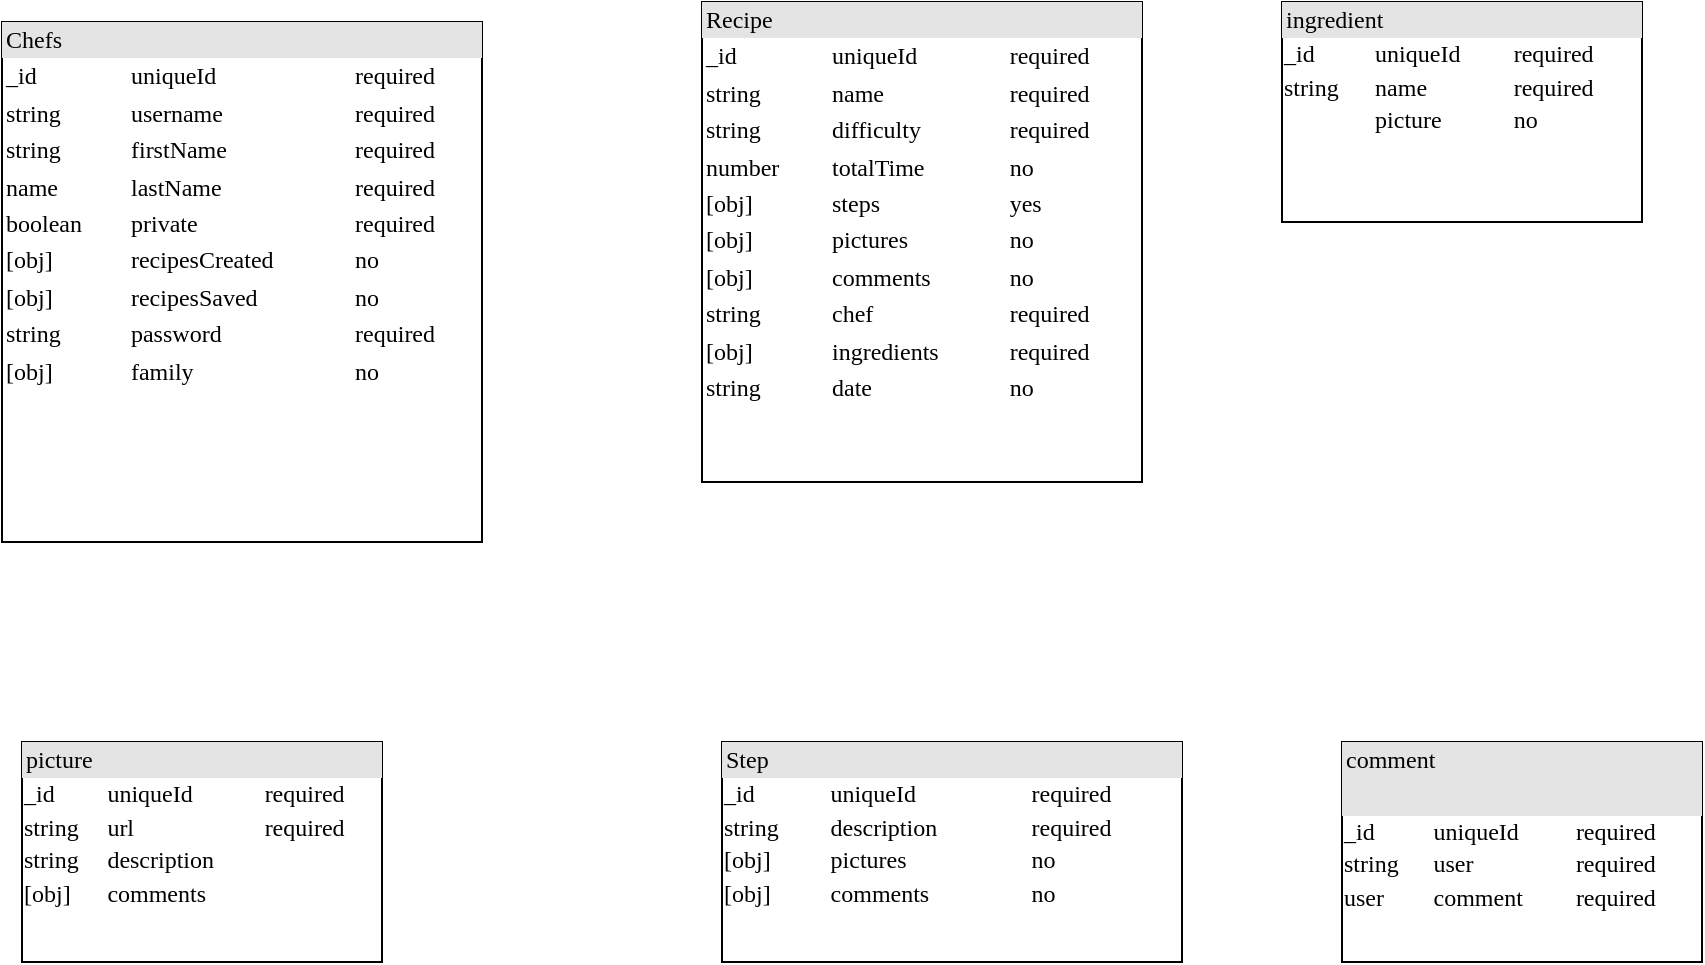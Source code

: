 <mxfile version="17.2.1" type="github">
  <diagram name="Page-1" id="2ca16b54-16f6-2749-3443-fa8db7711227">
    <mxGraphModel dx="877" dy="688" grid="1" gridSize="10" guides="1" tooltips="1" connect="1" arrows="1" fold="1" page="0" pageScale="1" pageWidth="1100" pageHeight="850" background="none" math="0" shadow="0">
      <root>
        <mxCell id="0" />
        <mxCell id="1" parent="0" />
        <mxCell id="2ed32ef02a7f4228-4" value="&lt;div style=&quot;box-sizing: border-box ; width: 100% ; background: #e4e4e4 ; padding: 2px&quot;&gt;Chefs&lt;/div&gt;&lt;table style=&quot;width: 100% ; font-size: 1em&quot; cellpadding=&quot;2&quot; cellspacing=&quot;0&quot;&gt;&lt;tbody&gt;&lt;tr&gt;&lt;td&gt;_id&lt;/td&gt;&lt;td&gt;uniqueId&lt;/td&gt;&lt;td&gt;required&lt;/td&gt;&lt;/tr&gt;&lt;tr&gt;&lt;td&gt;string&lt;/td&gt;&lt;td&gt;username&lt;/td&gt;&lt;td&gt;required&lt;br&gt;&lt;/td&gt;&lt;/tr&gt;&lt;tr&gt;&lt;td&gt;string&lt;/td&gt;&lt;td&gt;firstName&lt;/td&gt;&lt;td&gt;required&lt;br&gt;&lt;/td&gt;&lt;/tr&gt;&lt;tr&gt;&lt;td&gt;name&lt;/td&gt;&lt;td&gt;lastName&lt;br&gt;&lt;/td&gt;&lt;td&gt;required&lt;br&gt;&lt;/td&gt;&lt;/tr&gt;&lt;tr&gt;&lt;td&gt;boolean&lt;/td&gt;&lt;td&gt;private&lt;/td&gt;&lt;td&gt;required&lt;br&gt;&lt;/td&gt;&lt;/tr&gt;&lt;tr&gt;&lt;td&gt;[obj]&lt;br&gt;&lt;/td&gt;&lt;td&gt;recipesCreated&lt;/td&gt;&lt;td&gt;no&lt;/td&gt;&lt;/tr&gt;&lt;tr&gt;&lt;td&gt;[obj]&lt;br&gt;&lt;/td&gt;&lt;td&gt;recipesSaved&lt;/td&gt;&lt;td&gt;no&lt;/td&gt;&lt;/tr&gt;&lt;tr&gt;&lt;td&gt;string&lt;/td&gt;&lt;td&gt;password&lt;/td&gt;&lt;td&gt;required&lt;br&gt;&lt;/td&gt;&lt;/tr&gt;&lt;tr&gt;&lt;td&gt;[obj]&lt;br&gt;&lt;/td&gt;&lt;td&gt;family&lt;/td&gt;&lt;td&gt;no&lt;/td&gt;&lt;/tr&gt;&lt;/tbody&gt;&lt;/table&gt;" style="verticalAlign=top;align=left;overflow=fill;html=1;rounded=0;shadow=0;comic=0;labelBackgroundColor=none;strokeWidth=1;fontFamily=Verdana;fontSize=12" parent="1" vertex="1">
          <mxGeometry x="90" y="70" width="240" height="260" as="geometry" />
        </mxCell>
        <mxCell id="nD4opCiTAH2ZllQkiQKj-14" value="&lt;div style=&quot;box-sizing: border-box ; width: 100% ; background: #e4e4e4 ; padding: 2px&quot;&gt;Recipe&lt;br&gt;&lt;/div&gt;&lt;table style=&quot;width: 100% ; font-size: 1em&quot; cellpadding=&quot;2&quot; cellspacing=&quot;0&quot;&gt;&lt;tbody&gt;&lt;tr&gt;&lt;td&gt;_id&lt;/td&gt;&lt;td&gt;uniqueId&lt;/td&gt;&lt;td&gt;required&lt;/td&gt;&lt;/tr&gt;&lt;tr&gt;&lt;td&gt;string&lt;/td&gt;&lt;td&gt;name&lt;/td&gt;&lt;td&gt;required&lt;br&gt;&lt;/td&gt;&lt;/tr&gt;&lt;tr&gt;&lt;td&gt;string&lt;br&gt;&lt;/td&gt;&lt;td&gt;difficulty&lt;/td&gt;&lt;td&gt;required&lt;br&gt;&lt;/td&gt;&lt;/tr&gt;&lt;tr&gt;&lt;td&gt;number&lt;/td&gt;&lt;td&gt;totalTime&lt;/td&gt;&lt;td&gt;no&lt;/td&gt;&lt;/tr&gt;&lt;tr&gt;&lt;td&gt;[obj]&lt;br&gt;&lt;/td&gt;&lt;td&gt;steps&lt;/td&gt;&lt;td&gt;yes&lt;/td&gt;&lt;/tr&gt;&lt;tr&gt;&lt;td&gt;[obj]&lt;br&gt;&lt;/td&gt;&lt;td&gt;pictures&lt;/td&gt;&lt;td&gt;no&lt;/td&gt;&lt;/tr&gt;&lt;tr&gt;&lt;td&gt;[obj]&lt;br&gt;&lt;/td&gt;&lt;td&gt;comments&lt;/td&gt;&lt;td&gt;no&lt;/td&gt;&lt;/tr&gt;&lt;tr&gt;&lt;td&gt;string&lt;/td&gt;&lt;td&gt;chef&lt;/td&gt;&lt;td&gt;required&lt;/td&gt;&lt;/tr&gt;&lt;tr&gt;&lt;td&gt;[obj]&lt;/td&gt;&lt;td&gt;ingredients&lt;/td&gt;&lt;td&gt;required&lt;/td&gt;&lt;/tr&gt;&lt;tr&gt;&lt;td&gt;string&lt;/td&gt;&lt;td&gt;date&lt;/td&gt;&lt;td&gt;no&lt;/td&gt;&lt;/tr&gt;&lt;/tbody&gt;&lt;/table&gt;" style="verticalAlign=top;align=left;overflow=fill;html=1;rounded=0;shadow=0;comic=0;labelBackgroundColor=none;strokeWidth=1;fontFamily=Verdana;fontSize=12" vertex="1" parent="1">
          <mxGeometry x="440" y="60" width="220" height="240" as="geometry" />
        </mxCell>
        <mxCell id="nD4opCiTAH2ZllQkiQKj-18" value="&lt;div style=&quot;box-sizing: border-box ; width: 100% ; background: #e4e4e4 ; padding: 2px&quot;&gt;picture&lt;br&gt;&lt;/div&gt;&lt;table style=&quot;width: 100% ; font-size: 1em&quot; cellpadding=&quot;1&quot; cellspacing=&quot;0&quot;&gt;&lt;tbody&gt;&lt;tr&gt;&lt;td&gt;_id&lt;/td&gt;&lt;td&gt;uniqueId&lt;/td&gt;&lt;td&gt;required&lt;/td&gt;&lt;/tr&gt;&lt;tr&gt;&lt;td&gt;string&lt;/td&gt;&lt;td&gt;url&lt;/td&gt;&lt;td&gt;required&lt;/td&gt;&lt;/tr&gt;&lt;tr&gt;&lt;td&gt;string&lt;/td&gt;&lt;td&gt;description&lt;/td&gt;&lt;td&gt;&lt;br&gt;&lt;/td&gt;&lt;/tr&gt;&lt;tr&gt;&lt;td&gt;[obj]&lt;/td&gt;&lt;td&gt;comments&lt;/td&gt;&lt;td&gt;&lt;br&gt;&lt;/td&gt;&lt;/tr&gt;&lt;/tbody&gt;&lt;/table&gt;" style="verticalAlign=top;align=left;overflow=fill;html=1;rounded=0;shadow=0;comic=0;labelBackgroundColor=none;strokeWidth=1;fontFamily=Verdana;fontSize=12" vertex="1" parent="1">
          <mxGeometry x="100" y="430" width="180" height="110" as="geometry" />
        </mxCell>
        <mxCell id="nD4opCiTAH2ZllQkiQKj-19" value="&lt;div style=&quot;box-sizing: border-box ; width: 100% ; background: #e4e4e4 ; padding: 2px&quot;&gt;comment&lt;br&gt;&lt;/div&gt;&lt;div style=&quot;box-sizing: border-box ; width: 100% ; background: #e4e4e4 ; padding: 2px&quot;&gt;&lt;br&gt;&lt;/div&gt;&lt;table style=&quot;width: 100% ; font-size: 1em&quot; cellpadding=&quot;1&quot; cellspacing=&quot;0&quot;&gt;&lt;tbody&gt;&lt;tr&gt;&lt;td&gt;_id&lt;/td&gt;&lt;td&gt;uniqueId&lt;/td&gt;&lt;td&gt;required&lt;/td&gt;&lt;/tr&gt;&lt;tr&gt;&lt;td&gt;string&lt;/td&gt;&lt;td&gt;user&lt;/td&gt;&lt;td&gt;required&lt;/td&gt;&lt;/tr&gt;&lt;tr&gt;&lt;td&gt;user&lt;/td&gt;&lt;td&gt;comment&lt;/td&gt;&lt;td&gt;required&lt;/td&gt;&lt;/tr&gt;&lt;tr&gt;&lt;td&gt;&lt;br&gt;&lt;/td&gt;&lt;td&gt;&lt;br&gt;&lt;/td&gt;&lt;td&gt;&lt;br&gt;&lt;/td&gt;&lt;/tr&gt;&lt;/tbody&gt;&lt;/table&gt;" style="verticalAlign=top;align=left;overflow=fill;html=1;rounded=0;shadow=0;comic=0;labelBackgroundColor=none;strokeWidth=1;fontFamily=Verdana;fontSize=12" vertex="1" parent="1">
          <mxGeometry x="760" y="430" width="180" height="110" as="geometry" />
        </mxCell>
        <mxCell id="nD4opCiTAH2ZllQkiQKj-21" value="&lt;div style=&quot;box-sizing: border-box ; width: 100% ; background: #e4e4e4 ; padding: 2px&quot;&gt;Step&lt;/div&gt;&lt;table style=&quot;width: 100% ; font-size: 1em&quot; cellpadding=&quot;1&quot; cellspacing=&quot;0&quot;&gt;&lt;tbody&gt;&lt;tr&gt;&lt;td&gt;_id&lt;/td&gt;&lt;td&gt;uniqueId&lt;/td&gt;&lt;td&gt;required&lt;/td&gt;&lt;/tr&gt;&lt;tr&gt;&lt;td&gt;string&lt;/td&gt;&lt;td&gt;description&lt;/td&gt;&lt;td&gt;required&lt;/td&gt;&lt;/tr&gt;&lt;tr&gt;&lt;td&gt;[obj]&lt;/td&gt;&lt;td&gt;pictures&lt;/td&gt;&lt;td&gt;no&lt;/td&gt;&lt;/tr&gt;&lt;tr&gt;&lt;td&gt;[obj]&lt;br&gt;&lt;/td&gt;&lt;td&gt;comments&lt;/td&gt;&lt;td&gt;no&lt;/td&gt;&lt;/tr&gt;&lt;/tbody&gt;&lt;/table&gt;" style="verticalAlign=top;align=left;overflow=fill;html=1;rounded=0;shadow=0;comic=0;labelBackgroundColor=none;strokeWidth=1;fontFamily=Verdana;fontSize=12" vertex="1" parent="1">
          <mxGeometry x="450" y="430" width="230" height="110" as="geometry" />
        </mxCell>
        <mxCell id="nD4opCiTAH2ZllQkiQKj-23" value="&lt;div style=&quot;box-sizing: border-box ; width: 100% ; background: #e4e4e4 ; padding: 2px&quot;&gt;ingredient&lt;/div&gt;&lt;table style=&quot;width: 100% ; font-size: 1em&quot; cellpadding=&quot;1&quot; cellspacing=&quot;0&quot;&gt;&lt;tbody&gt;&lt;tr&gt;&lt;td&gt;_id&lt;/td&gt;&lt;td&gt;uniqueId&lt;/td&gt;&lt;td&gt;required&lt;/td&gt;&lt;/tr&gt;&lt;tr&gt;&lt;td&gt;string&lt;/td&gt;&lt;td&gt;name&lt;/td&gt;&lt;td&gt;required&lt;/td&gt;&lt;/tr&gt;&lt;tr&gt;&lt;td&gt;&lt;br&gt;&lt;/td&gt;&lt;td&gt;picture&lt;/td&gt;&lt;td&gt;no&lt;/td&gt;&lt;/tr&gt;&lt;tr&gt;&lt;td&gt;&lt;br&gt;&lt;/td&gt;&lt;td&gt;&lt;br&gt;&lt;/td&gt;&lt;td&gt;&lt;br&gt;&lt;/td&gt;&lt;/tr&gt;&lt;/tbody&gt;&lt;/table&gt;" style="verticalAlign=top;align=left;overflow=fill;html=1;rounded=0;shadow=0;comic=0;labelBackgroundColor=none;strokeWidth=1;fontFamily=Verdana;fontSize=12" vertex="1" parent="1">
          <mxGeometry x="730" y="60" width="180" height="110" as="geometry" />
        </mxCell>
      </root>
    </mxGraphModel>
  </diagram>
</mxfile>
